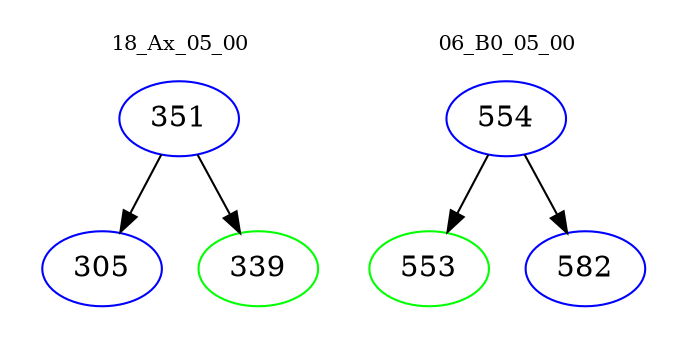 digraph{
subgraph cluster_0 {
color = white
label = "18_Ax_05_00";
fontsize=10;
T0_351 [label="351", color="blue"]
T0_351 -> T0_305 [color="black"]
T0_305 [label="305", color="blue"]
T0_351 -> T0_339 [color="black"]
T0_339 [label="339", color="green"]
}
subgraph cluster_1 {
color = white
label = "06_B0_05_00";
fontsize=10;
T1_554 [label="554", color="blue"]
T1_554 -> T1_553 [color="black"]
T1_553 [label="553", color="green"]
T1_554 -> T1_582 [color="black"]
T1_582 [label="582", color="blue"]
}
}
